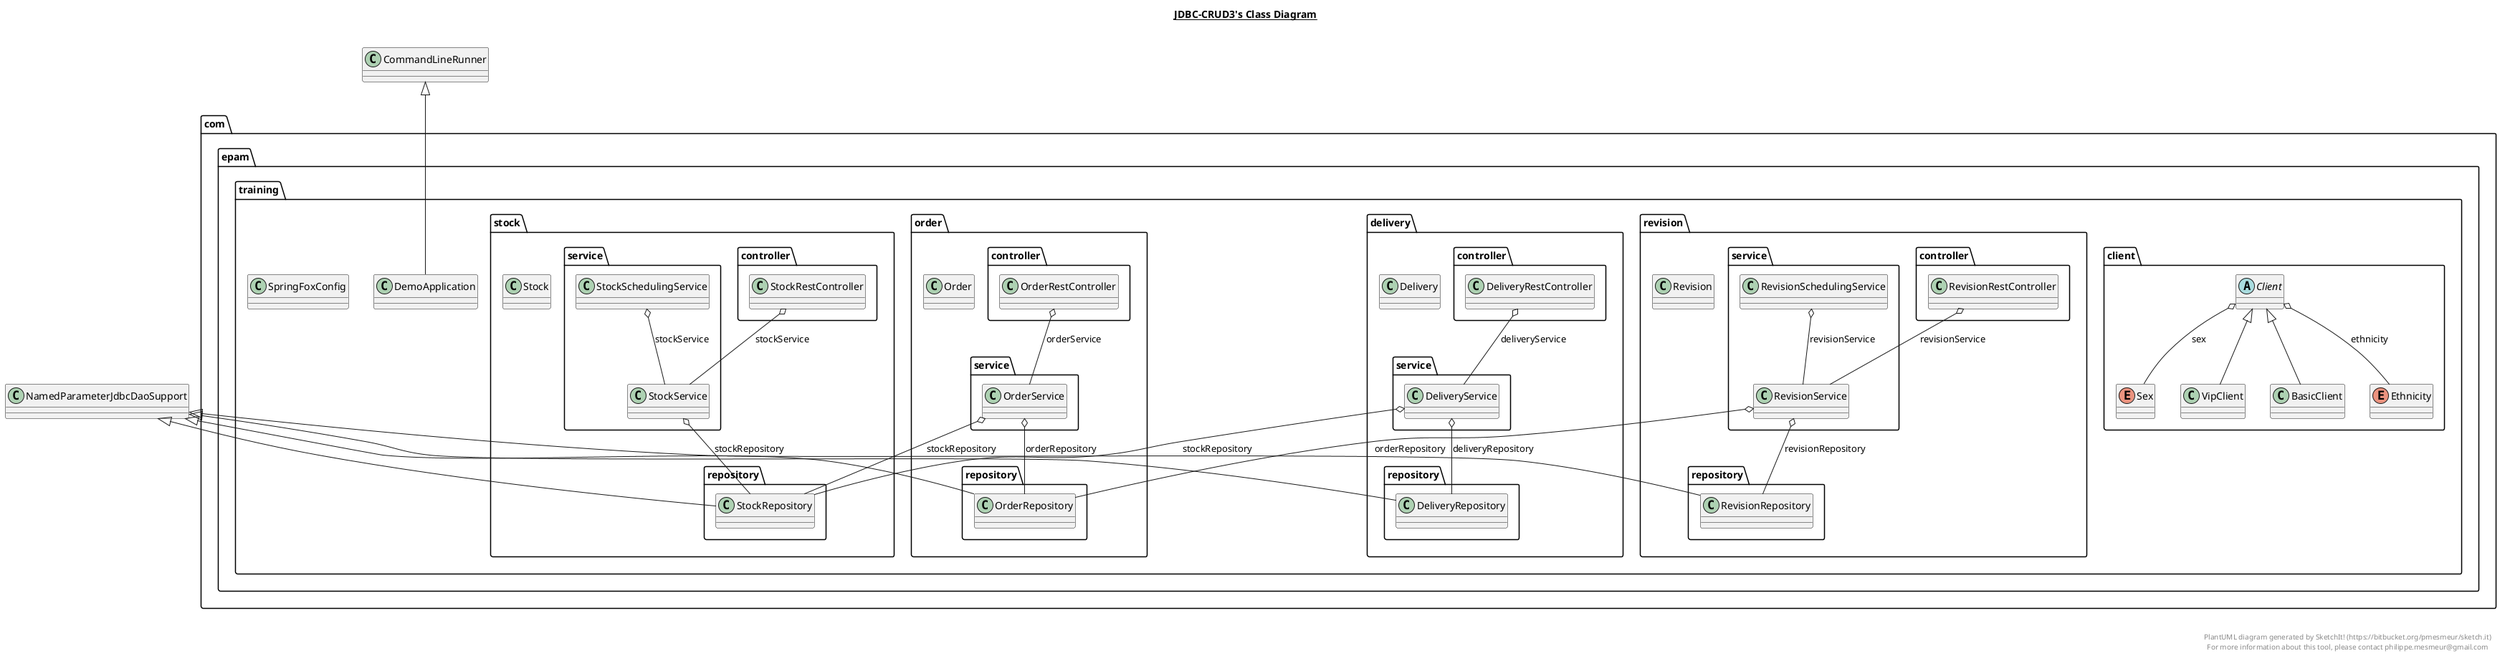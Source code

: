 @startuml

title __JDBC-CRUD3's Class Diagram__\n

  package com.epam.training {
    package com.epam.training.client {
      class BasicClient {
      }
    }
  }
  

  package com.epam.training {
    package com.epam.training.client {
      abstract class Client {
      }
    }
  }
  

  package com.epam.training {
    package com.epam.training.delivery {
      class Delivery {
      }
    }
  }
  

  package com.epam.training {
    package com.epam.training.delivery {
      package com.epam.training.delivery.repository {
        class DeliveryRepository {
        }
      }
    }
  }
  

  package com.epam.training {
    package com.epam.training.delivery {
      package com.epam.training.delivery.controller {
        class DeliveryRestController {
        }
      }
    }
  }
  

  package com.epam.training {
    package com.epam.training.delivery {
      package com.epam.training.delivery.service {
        class DeliveryService {
        }
      }
    }
  }
  

  package com.epam.training {
    class DemoApplication {
    }
  }
  

  package com.epam.training {
    package com.epam.training.client {
      enum Ethnicity {
      }
    }
  }
  

  package com.epam.training {
    package com.epam.training.order {
      class Order {
      }
    }
  }
  

  package com.epam.training {
    package com.epam.training.order {
      package com.epam.training.order.repository {
        class OrderRepository {
        }
      }
    }
  }
  

  package com.epam.training {
    package com.epam.training.order {
      package com.epam.training.order.controller {
        class OrderRestController {
        }
      }
    }
  }
  

  package com.epam.training {
    package com.epam.training.order {
      package com.epam.training.order.service {
        class OrderService {
        }
      }
    }
  }
  

  package com.epam.training {
    package com.epam.training.revision {
      class Revision {
      }
    }
  }
  

  package com.epam.training {
    package com.epam.training.revision {
      package com.epam.training.revision.repository {
        class RevisionRepository {
        }
      }
    }
  }
  

  package com.epam.training {
    package com.epam.training.revision {
      package com.epam.training.revision.controller {
        class RevisionRestController {
        }
      }
    }
  }
  

  package com.epam.training {
    package com.epam.training.revision {
      package com.epam.training.revision.service {
        class RevisionSchedulingService {
        }
      }
    }
  }
  

  package com.epam.training {
    package com.epam.training.revision {
      package com.epam.training.revision.service {
        class RevisionService {
        }
      }
    }
  }
  

  package com.epam.training {
    package com.epam.training.client {
      enum Sex {
      }
    }
  }
  

  package com.epam.training {
    class SpringFoxConfig {
    }
  }
  

  package com.epam.training {
    package com.epam.training.stock {
      class Stock {
      }
    }
  }
  

  package com.epam.training {
    package com.epam.training.stock {
      package com.epam.training.stock.repository {
        class StockRepository {
        }
      }
    }
  }
  

  package com.epam.training {
    package com.epam.training.stock {
      package com.epam.training.stock.controller {
        class StockRestController {
        }
      }
    }
  }
  

  package com.epam.training {
    package com.epam.training.stock {
      package com.epam.training.stock.service {
        class StockSchedulingService {
        }
      }
    }
  }
  

  package com.epam.training {
    package com.epam.training.stock {
      package com.epam.training.stock.service {
        class StockService {
        }
      }
    }
  }
  

  package com.epam.training {
    package com.epam.training.client {
      class VipClient {
      }
    }
  }
  

  BasicClient -up-|> Client
  Client o-- Sex : sex
  Client o-- Ethnicity : ethnicity
  DeliveryRepository -up-|> NamedParameterJdbcDaoSupport
  DeliveryRestController o-- DeliveryService : deliveryService
  DeliveryService o-- DeliveryRepository : deliveryRepository
  DeliveryService o-- StockRepository : stockRepository
  DemoApplication -up-|> CommandLineRunner
  OrderRepository -up-|> NamedParameterJdbcDaoSupport
  OrderRestController o-- OrderService : orderService
  OrderService o-- OrderRepository : orderRepository
  OrderService o-- StockRepository : stockRepository
  RevisionRepository -up-|> NamedParameterJdbcDaoSupport
  RevisionRestController o-- RevisionService : revisionService
  RevisionSchedulingService o-- RevisionService : revisionService
  RevisionService o-- RevisionRepository : revisionRepository
  RevisionService o-- OrderRepository : orderRepository
  StockRepository -up-|> NamedParameterJdbcDaoSupport
  StockRestController o-- StockService : stockService
  StockSchedulingService o-- StockService : stockService
  StockService o-- StockRepository : stockRepository
  VipClient -up-|> Client


right footer


PlantUML diagram generated by SketchIt! (https://bitbucket.org/pmesmeur/sketch.it)
For more information about this tool, please contact philippe.mesmeur@gmail.com
endfooter

@enduml
